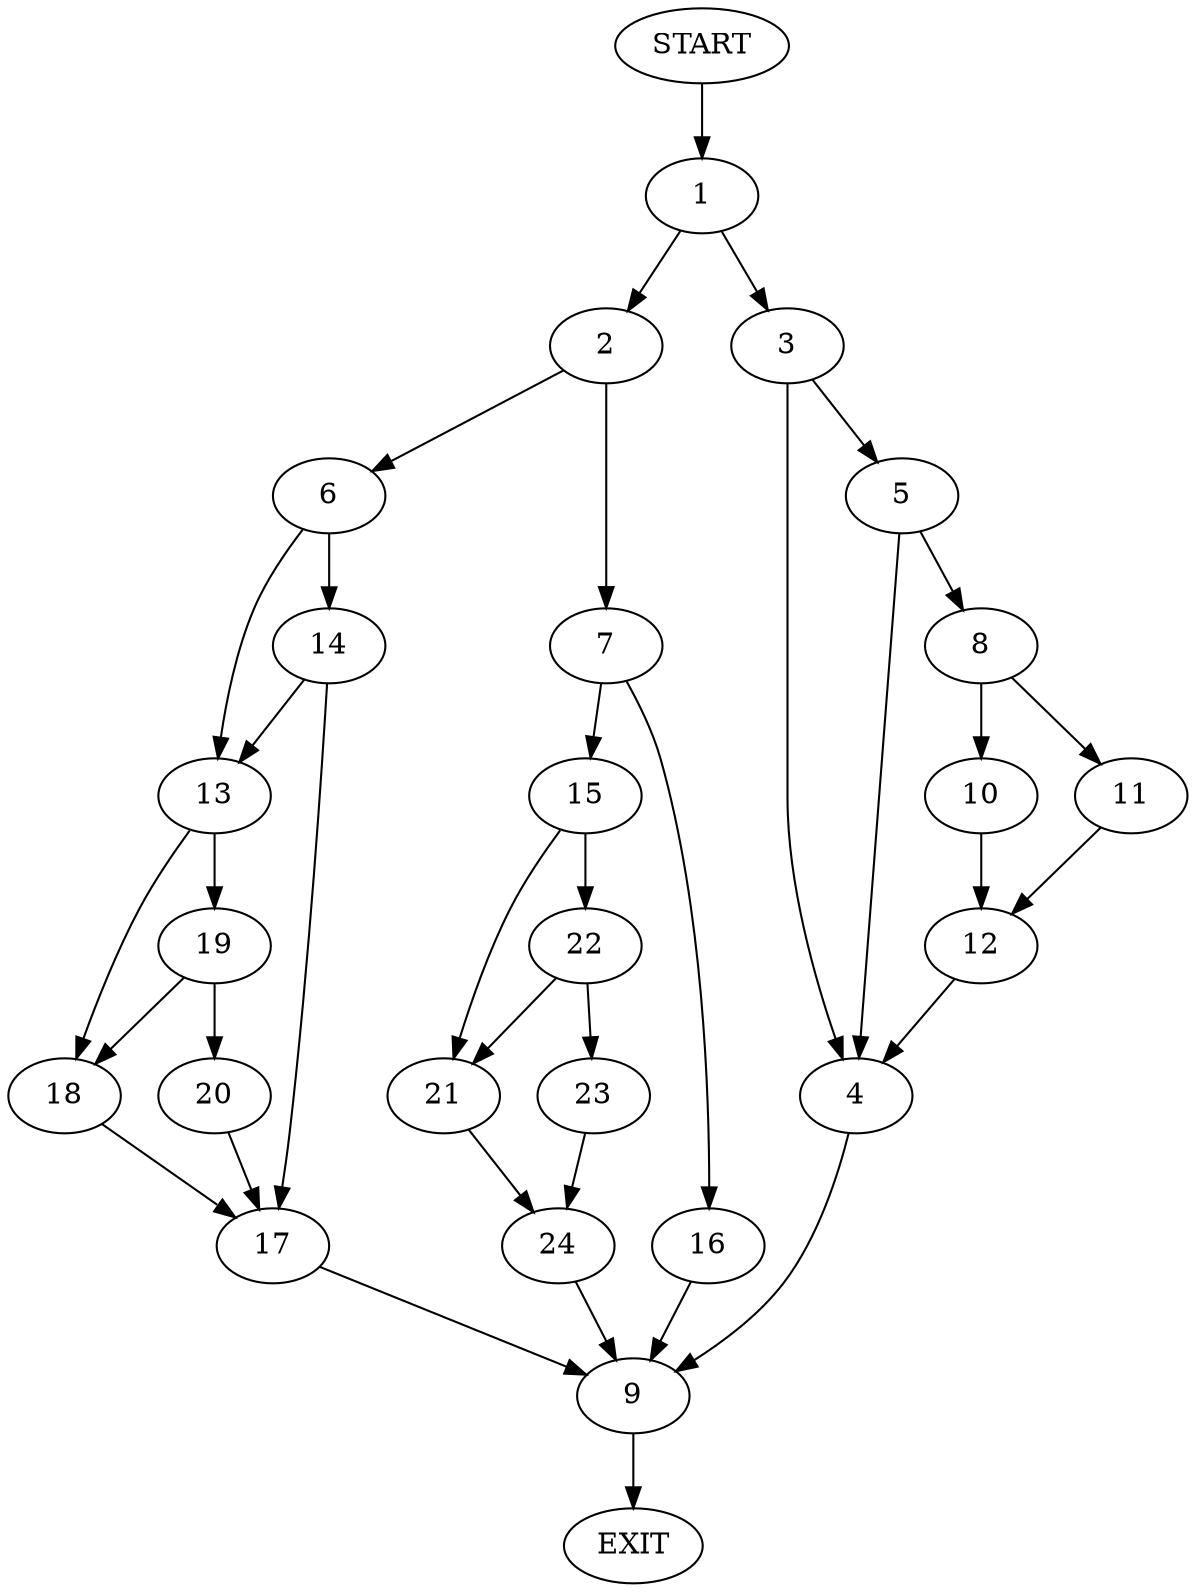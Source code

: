 digraph {
0 [label="START"]
25 [label="EXIT"]
0 -> 1
1 -> 2
1 -> 3
3 -> 4
3 -> 5
2 -> 6
2 -> 7
5 -> 4
5 -> 8
4 -> 9
8 -> 10
8 -> 11
10 -> 12
11 -> 12
12 -> 4
9 -> 25
6 -> 13
6 -> 14
7 -> 15
7 -> 16
14 -> 17
14 -> 13
13 -> 18
13 -> 19
17 -> 9
19 -> 20
19 -> 18
18 -> 17
20 -> 17
15 -> 21
15 -> 22
16 -> 9
22 -> 23
22 -> 21
21 -> 24
23 -> 24
24 -> 9
}
